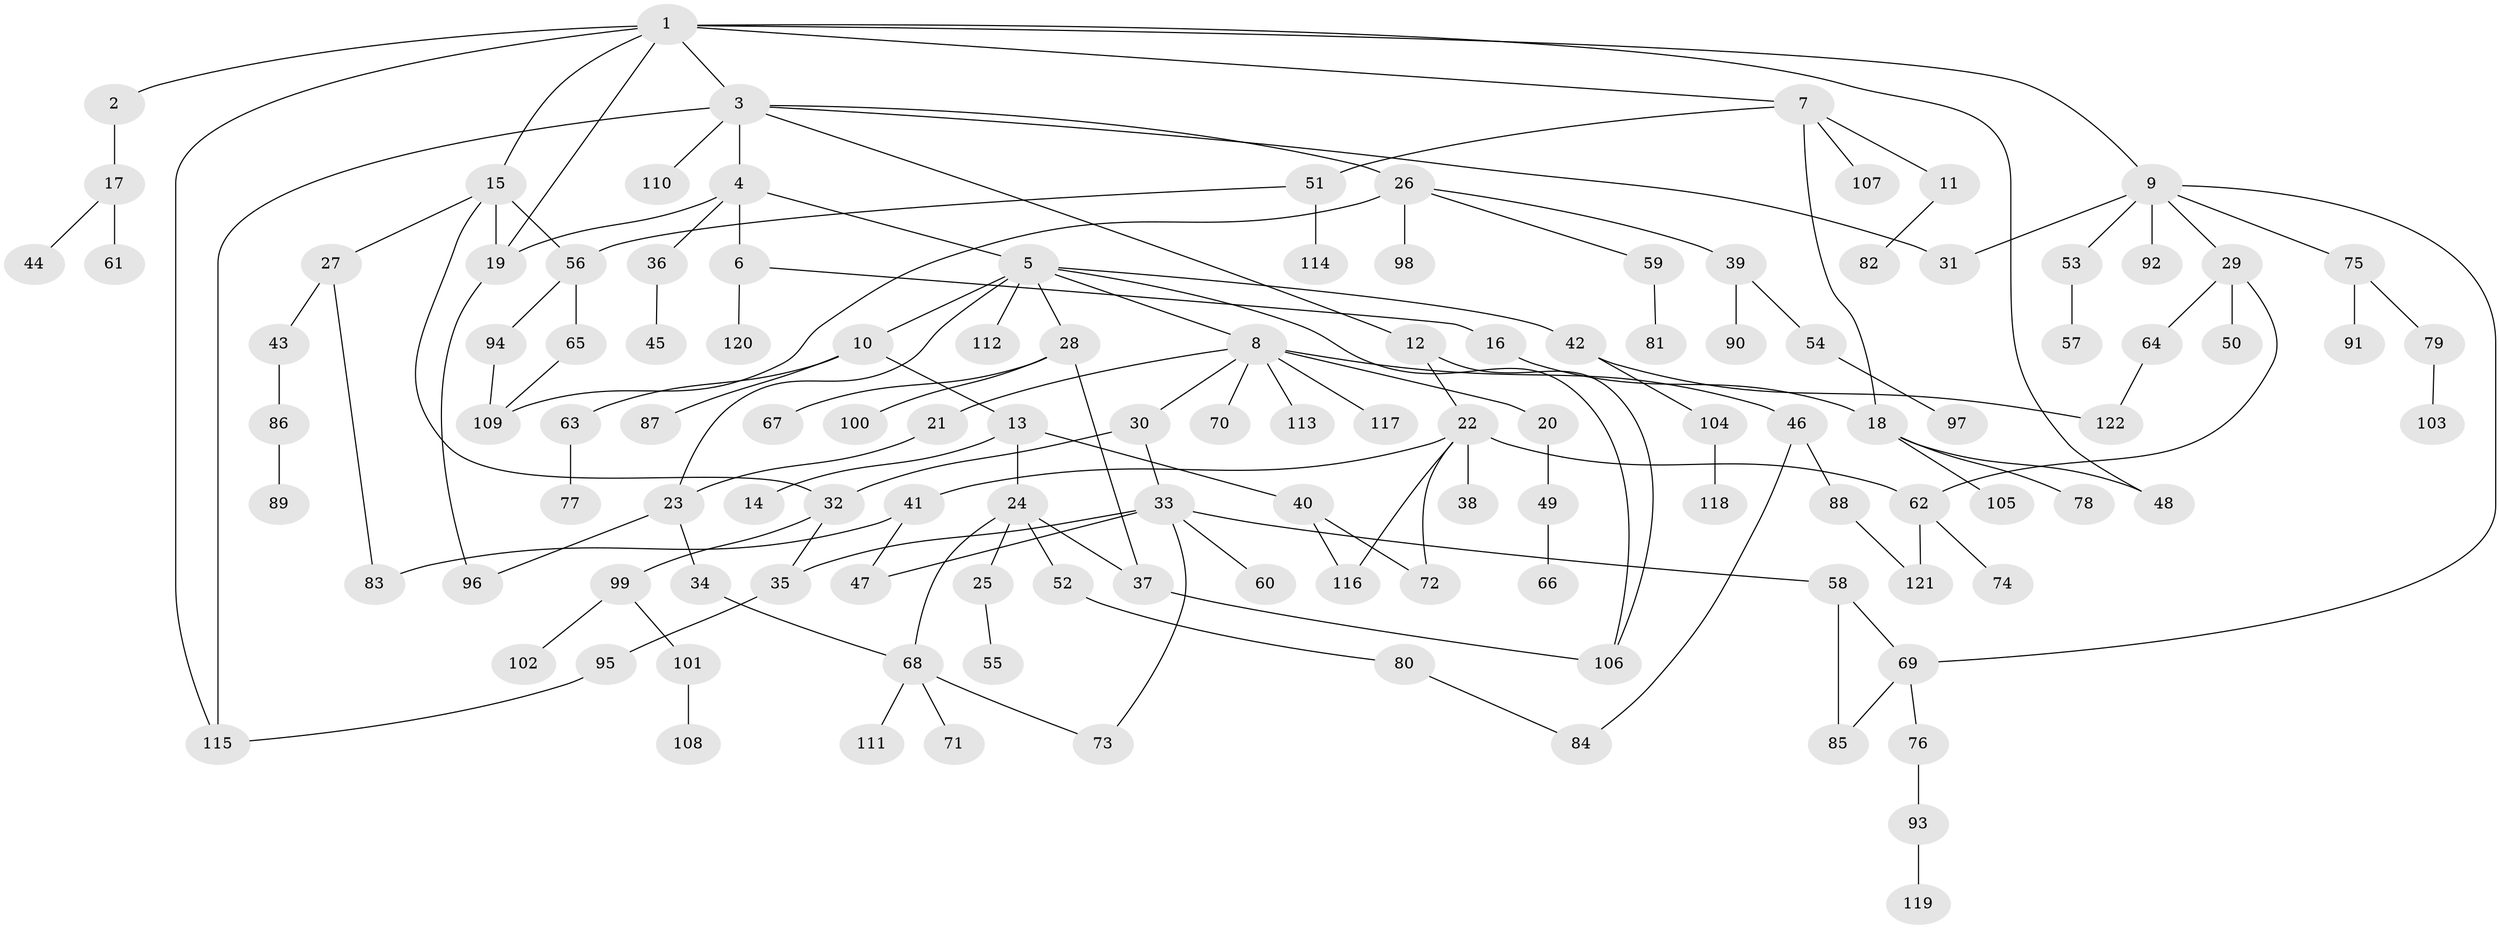 // coarse degree distribution, {13: 0.011764705882352941, 2: 0.25882352941176473, 10: 0.023529411764705882, 6: 0.058823529411764705, 5: 0.047058823529411764, 8: 0.011764705882352941, 1: 0.38823529411764707, 4: 0.058823529411764705, 3: 0.1411764705882353}
// Generated by graph-tools (version 1.1) at 2025/51/02/27/25 19:51:37]
// undirected, 122 vertices, 150 edges
graph export_dot {
graph [start="1"]
  node [color=gray90,style=filled];
  1;
  2;
  3;
  4;
  5;
  6;
  7;
  8;
  9;
  10;
  11;
  12;
  13;
  14;
  15;
  16;
  17;
  18;
  19;
  20;
  21;
  22;
  23;
  24;
  25;
  26;
  27;
  28;
  29;
  30;
  31;
  32;
  33;
  34;
  35;
  36;
  37;
  38;
  39;
  40;
  41;
  42;
  43;
  44;
  45;
  46;
  47;
  48;
  49;
  50;
  51;
  52;
  53;
  54;
  55;
  56;
  57;
  58;
  59;
  60;
  61;
  62;
  63;
  64;
  65;
  66;
  67;
  68;
  69;
  70;
  71;
  72;
  73;
  74;
  75;
  76;
  77;
  78;
  79;
  80;
  81;
  82;
  83;
  84;
  85;
  86;
  87;
  88;
  89;
  90;
  91;
  92;
  93;
  94;
  95;
  96;
  97;
  98;
  99;
  100;
  101;
  102;
  103;
  104;
  105;
  106;
  107;
  108;
  109;
  110;
  111;
  112;
  113;
  114;
  115;
  116;
  117;
  118;
  119;
  120;
  121;
  122;
  1 -- 2;
  1 -- 3;
  1 -- 7;
  1 -- 9;
  1 -- 15;
  1 -- 48;
  1 -- 115;
  1 -- 19;
  2 -- 17;
  3 -- 4;
  3 -- 12;
  3 -- 26;
  3 -- 110;
  3 -- 115;
  3 -- 31;
  4 -- 5;
  4 -- 6;
  4 -- 36;
  4 -- 19;
  5 -- 8;
  5 -- 10;
  5 -- 28;
  5 -- 42;
  5 -- 106;
  5 -- 112;
  5 -- 23;
  6 -- 16;
  6 -- 120;
  7 -- 11;
  7 -- 51;
  7 -- 107;
  7 -- 18;
  8 -- 20;
  8 -- 21;
  8 -- 30;
  8 -- 46;
  8 -- 70;
  8 -- 113;
  8 -- 117;
  9 -- 29;
  9 -- 31;
  9 -- 53;
  9 -- 69;
  9 -- 75;
  9 -- 92;
  10 -- 13;
  10 -- 63;
  10 -- 87;
  11 -- 82;
  12 -- 22;
  12 -- 106;
  13 -- 14;
  13 -- 24;
  13 -- 40;
  15 -- 19;
  15 -- 27;
  15 -- 32;
  15 -- 56;
  16 -- 18;
  17 -- 44;
  17 -- 61;
  18 -- 48;
  18 -- 78;
  18 -- 105;
  19 -- 96;
  20 -- 49;
  21 -- 23;
  22 -- 38;
  22 -- 41;
  22 -- 116;
  22 -- 62;
  22 -- 72;
  23 -- 34;
  23 -- 96;
  24 -- 25;
  24 -- 37;
  24 -- 52;
  24 -- 68;
  25 -- 55;
  26 -- 39;
  26 -- 59;
  26 -- 98;
  26 -- 109;
  27 -- 43;
  27 -- 83;
  28 -- 67;
  28 -- 100;
  28 -- 37;
  29 -- 50;
  29 -- 62;
  29 -- 64;
  30 -- 32;
  30 -- 33;
  32 -- 99;
  32 -- 35;
  33 -- 35;
  33 -- 58;
  33 -- 60;
  33 -- 73;
  33 -- 47;
  34 -- 68;
  35 -- 95;
  36 -- 45;
  37 -- 106;
  39 -- 54;
  39 -- 90;
  40 -- 72;
  40 -- 116;
  41 -- 47;
  41 -- 83;
  42 -- 104;
  42 -- 122;
  43 -- 86;
  46 -- 88;
  46 -- 84;
  49 -- 66;
  51 -- 56;
  51 -- 114;
  52 -- 80;
  53 -- 57;
  54 -- 97;
  56 -- 65;
  56 -- 94;
  58 -- 85;
  58 -- 69;
  59 -- 81;
  62 -- 74;
  62 -- 121;
  63 -- 77;
  64 -- 122;
  65 -- 109;
  68 -- 71;
  68 -- 111;
  68 -- 73;
  69 -- 76;
  69 -- 85;
  75 -- 79;
  75 -- 91;
  76 -- 93;
  79 -- 103;
  80 -- 84;
  86 -- 89;
  88 -- 121;
  93 -- 119;
  94 -- 109;
  95 -- 115;
  99 -- 101;
  99 -- 102;
  101 -- 108;
  104 -- 118;
}
